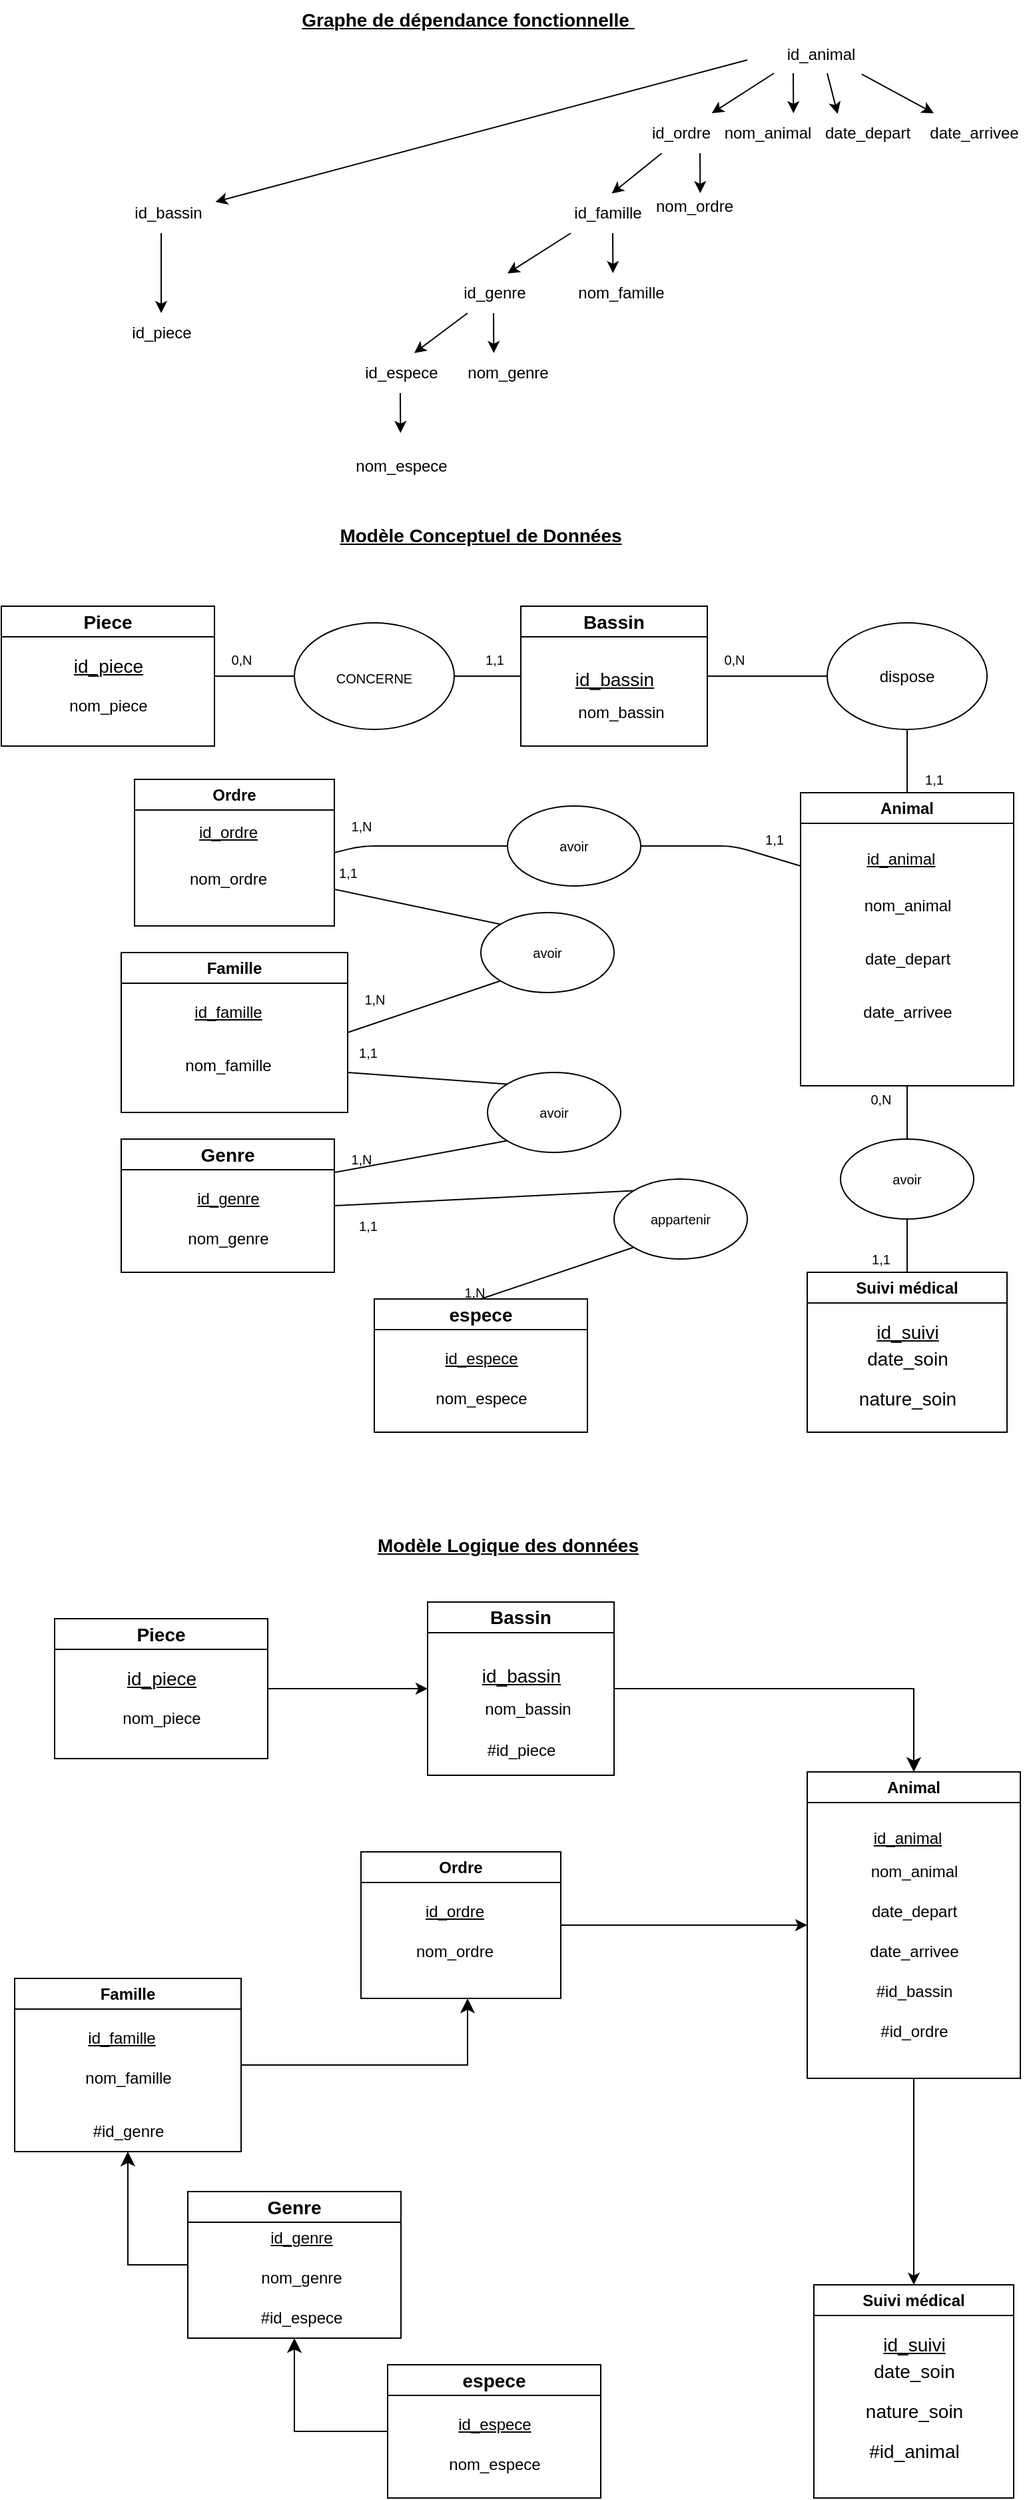 <mxfile>
    <diagram id="T7amHXIqnbaIaMJ4BcsS" name="Page-1">
        <mxGraphModel dx="988" dy="470" grid="1" gridSize="10" guides="1" tooltips="1" connect="1" arrows="1" fold="1" page="1" pageScale="1" pageWidth="850" pageHeight="1100" math="0" shadow="0">
            <root>
                <mxCell id="0"/>
                <mxCell id="1" parent="0"/>
                <mxCell id="3" value="&lt;font style=&quot;font-size: 14px;&quot;&gt;&lt;b&gt;&lt;u&gt;Modèle Conceptuel de Données&lt;br&gt;&lt;/u&gt;&lt;/b&gt;&lt;br&gt;&lt;/font&gt;" style="text;html=1;strokeColor=none;fillColor=none;align=center;verticalAlign=middle;whiteSpace=wrap;rounded=0;" parent="1" vertex="1">
                    <mxGeometry x="255" y="410" width="230" height="30" as="geometry"/>
                </mxCell>
                <mxCell id="4" value="Bassin" style="swimlane;whiteSpace=wrap;html=1;fontSize=14;" parent="1" vertex="1">
                    <mxGeometry x="400" y="470" width="140" height="105" as="geometry"/>
                </mxCell>
                <mxCell id="5" value="&lt;u&gt;id_bassin&lt;/u&gt;" style="text;html=1;align=center;verticalAlign=middle;resizable=0;points=[];autosize=1;strokeColor=none;fillColor=none;fontSize=14;" parent="4" vertex="1">
                    <mxGeometry x="30" y="40" width="80" height="30" as="geometry"/>
                </mxCell>
                <mxCell id="31" value="nom_bassin" style="text;html=1;align=center;verticalAlign=middle;resizable=0;points=[];autosize=1;strokeColor=none;fillColor=none;fontSize=12;" parent="4" vertex="1">
                    <mxGeometry x="30" y="65" width="90" height="30" as="geometry"/>
                </mxCell>
                <mxCell id="14" value="Piece" style="swimlane;whiteSpace=wrap;html=1;fontSize=14;" parent="1" vertex="1">
                    <mxGeometry x="10" y="470" width="160" height="105" as="geometry"/>
                </mxCell>
                <mxCell id="19" value="&lt;u&gt;id_piece&lt;/u&gt;" style="text;html=1;align=center;verticalAlign=middle;resizable=0;points=[];autosize=1;strokeColor=none;fillColor=none;fontSize=14;" parent="14" vertex="1">
                    <mxGeometry x="40" y="30" width="80" height="30" as="geometry"/>
                </mxCell>
                <mxCell id="32" value="nom_piece" style="text;html=1;align=center;verticalAlign=middle;resizable=0;points=[];autosize=1;strokeColor=none;fillColor=none;fontSize=12;" parent="14" vertex="1">
                    <mxGeometry x="40" y="60" width="80" height="30" as="geometry"/>
                </mxCell>
                <mxCell id="15" value="Genre" style="swimlane;whiteSpace=wrap;html=1;fontSize=14;" parent="1" vertex="1">
                    <mxGeometry x="100" y="870" width="160" height="100" as="geometry"/>
                </mxCell>
                <mxCell id="67" value="&lt;u&gt;id_genre&lt;/u&gt;" style="text;html=1;align=center;verticalAlign=middle;resizable=0;points=[];autosize=1;strokeColor=none;fillColor=none;fontSize=12;" parent="15" vertex="1">
                    <mxGeometry x="45" y="30" width="70" height="30" as="geometry"/>
                </mxCell>
                <mxCell id="68" value="nom_genre" style="text;html=1;align=center;verticalAlign=middle;resizable=0;points=[];autosize=1;strokeColor=none;fillColor=none;fontSize=12;" parent="15" vertex="1">
                    <mxGeometry x="40" y="60" width="80" height="30" as="geometry"/>
                </mxCell>
                <mxCell id="21" value="&lt;font style=&quot;font-size: 10px;&quot;&gt;CONCERNE&lt;/font&gt;" style="ellipse;whiteSpace=wrap;html=1;fontSize=14;" parent="1" vertex="1">
                    <mxGeometry x="230" y="482.5" width="120" height="80" as="geometry"/>
                </mxCell>
                <mxCell id="22" value="" style="endArrow=none;html=1;fontSize=14;entryX=0;entryY=0.5;entryDx=0;entryDy=0;exitX=1;exitY=0.5;exitDx=0;exitDy=0;" parent="1" source="14" target="21" edge="1">
                    <mxGeometry width="50" height="50" relative="1" as="geometry">
                        <mxPoint x="450" y="730" as="sourcePoint"/>
                        <mxPoint x="500" y="680" as="targetPoint"/>
                    </mxGeometry>
                </mxCell>
                <mxCell id="23" value="" style="endArrow=none;html=1;fontSize=14;entryX=1;entryY=0.5;entryDx=0;entryDy=0;exitX=0;exitY=0.5;exitDx=0;exitDy=0;" parent="1" source="4" target="21" edge="1">
                    <mxGeometry width="50" height="50" relative="1" as="geometry">
                        <mxPoint x="450" y="730" as="sourcePoint"/>
                        <mxPoint x="500" y="680" as="targetPoint"/>
                    </mxGeometry>
                </mxCell>
                <mxCell id="33" value="Suivi médical" style="swimlane;whiteSpace=wrap;html=1;fontSize=12;" parent="1" vertex="1">
                    <mxGeometry x="615" y="970" width="150" height="120" as="geometry"/>
                </mxCell>
                <mxCell id="16" value="&lt;u&gt;id_suivi&lt;/u&gt;" style="text;html=1;align=center;verticalAlign=middle;resizable=0;points=[];autosize=1;strokeColor=none;fillColor=none;fontSize=14;" parent="33" vertex="1">
                    <mxGeometry x="40" y="30" width="70" height="30" as="geometry"/>
                </mxCell>
                <mxCell id="17" value="date_soin" style="text;html=1;align=center;verticalAlign=middle;resizable=0;points=[];autosize=1;strokeColor=none;fillColor=none;fontSize=14;" parent="33" vertex="1">
                    <mxGeometry x="35" y="50" width="80" height="30" as="geometry"/>
                </mxCell>
                <mxCell id="18" value="nature_soin" style="text;html=1;align=center;verticalAlign=middle;resizable=0;points=[];autosize=1;strokeColor=none;fillColor=none;fontSize=14;" parent="33" vertex="1">
                    <mxGeometry x="25" y="80" width="100" height="30" as="geometry"/>
                </mxCell>
                <mxCell id="34" value="Famille" style="swimlane;whiteSpace=wrap;html=1;fontSize=12;" parent="1" vertex="1">
                    <mxGeometry x="100" y="730" width="170" height="120" as="geometry"/>
                </mxCell>
                <mxCell id="65" value="&lt;u&gt;id_famille&lt;/u&gt;" style="text;html=1;align=center;verticalAlign=middle;resizable=0;points=[];autosize=1;strokeColor=none;fillColor=none;fontSize=12;" parent="34" vertex="1">
                    <mxGeometry x="45" y="30" width="70" height="30" as="geometry"/>
                </mxCell>
                <mxCell id="66" value="nom_famille" style="text;html=1;align=center;verticalAlign=middle;resizable=0;points=[];autosize=1;strokeColor=none;fillColor=none;fontSize=12;" parent="34" vertex="1">
                    <mxGeometry x="35" y="70" width="90" height="30" as="geometry"/>
                </mxCell>
                <mxCell id="35" value="Ordre" style="swimlane;whiteSpace=wrap;html=1;fontSize=12;" parent="1" vertex="1">
                    <mxGeometry x="110" y="600" width="150" height="110" as="geometry"/>
                </mxCell>
                <mxCell id="64" value="nom_ordre" style="text;html=1;align=center;verticalAlign=middle;resizable=0;points=[];autosize=1;strokeColor=none;fillColor=none;fontSize=12;" parent="35" vertex="1">
                    <mxGeometry x="30" y="60" width="80" height="30" as="geometry"/>
                </mxCell>
                <mxCell id="37" value="Animal" style="swimlane;whiteSpace=wrap;html=1;fontSize=12;" parent="1" vertex="1">
                    <mxGeometry x="610" y="610" width="160" height="220" as="geometry"/>
                </mxCell>
                <mxCell id="39" value="date_depart" style="text;html=1;align=center;verticalAlign=middle;resizable=0;points=[];autosize=1;strokeColor=none;fillColor=none;fontSize=12;" parent="37" vertex="1">
                    <mxGeometry x="35" y="110" width="90" height="30" as="geometry"/>
                </mxCell>
                <mxCell id="38" value="&lt;u&gt;id_animal&lt;/u&gt;" style="text;html=1;align=center;verticalAlign=middle;resizable=0;points=[];autosize=1;strokeColor=none;fillColor=none;fontSize=12;" parent="37" vertex="1">
                    <mxGeometry x="40" y="35" width="70" height="30" as="geometry"/>
                </mxCell>
                <mxCell id="62" value="&lt;font style=&quot;font-size: 12px;&quot;&gt;nom_animal&lt;/font&gt;" style="text;html=1;align=center;verticalAlign=middle;resizable=0;points=[];autosize=1;strokeColor=none;fillColor=none;fontSize=10;" parent="37" vertex="1">
                    <mxGeometry x="35" y="70" width="90" height="30" as="geometry"/>
                </mxCell>
                <mxCell id="102" value="date_arrivee" style="text;html=1;align=center;verticalAlign=middle;resizable=0;points=[];autosize=1;strokeColor=none;fillColor=none;fontSize=12;" parent="37" vertex="1">
                    <mxGeometry x="35" y="150" width="90" height="30" as="geometry"/>
                </mxCell>
                <mxCell id="40" value="dispose" style="ellipse;whiteSpace=wrap;html=1;fontSize=12;" parent="1" vertex="1">
                    <mxGeometry x="630" y="482.5" width="120" height="80" as="geometry"/>
                </mxCell>
                <mxCell id="41" value="" style="endArrow=none;html=1;fontSize=12;entryX=1;entryY=0.5;entryDx=0;entryDy=0;exitX=0;exitY=0.5;exitDx=0;exitDy=0;" parent="1" source="40" target="4" edge="1">
                    <mxGeometry width="50" height="50" relative="1" as="geometry">
                        <mxPoint x="460" y="630" as="sourcePoint"/>
                        <mxPoint x="510" y="580" as="targetPoint"/>
                    </mxGeometry>
                </mxCell>
                <mxCell id="42" value="" style="endArrow=none;html=1;fontSize=12;entryX=0.5;entryY=1;entryDx=0;entryDy=0;" parent="1" source="37" target="40" edge="1">
                    <mxGeometry width="50" height="50" relative="1" as="geometry">
                        <mxPoint x="460" y="630" as="sourcePoint"/>
                        <mxPoint x="510" y="580" as="targetPoint"/>
                    </mxGeometry>
                </mxCell>
                <mxCell id="43" value="avoir" style="ellipse;whiteSpace=wrap;html=1;fontSize=10;" parent="1" vertex="1">
                    <mxGeometry x="390" y="620" width="100" height="60" as="geometry"/>
                </mxCell>
                <mxCell id="44" value="avoir" style="ellipse;whiteSpace=wrap;html=1;fontSize=10;" parent="1" vertex="1">
                    <mxGeometry x="370" y="700" width="100" height="60" as="geometry"/>
                </mxCell>
                <mxCell id="45" value="avoir" style="ellipse;whiteSpace=wrap;html=1;fontSize=10;" parent="1" vertex="1">
                    <mxGeometry x="375" y="820" width="100" height="60" as="geometry"/>
                </mxCell>
                <mxCell id="46" value="avoir" style="ellipse;whiteSpace=wrap;html=1;fontSize=10;" parent="1" vertex="1">
                    <mxGeometry x="640" y="870" width="100" height="60" as="geometry"/>
                </mxCell>
                <mxCell id="47" value="" style="endArrow=none;html=1;fontSize=10;entryX=0.5;entryY=1;entryDx=0;entryDy=0;exitX=0.5;exitY=0;exitDx=0;exitDy=0;" parent="1" source="33" target="46" edge="1">
                    <mxGeometry width="50" height="50" relative="1" as="geometry">
                        <mxPoint x="460" y="940" as="sourcePoint"/>
                        <mxPoint x="510" y="890" as="targetPoint"/>
                    </mxGeometry>
                </mxCell>
                <mxCell id="48" value="" style="endArrow=none;html=1;fontSize=10;entryX=0.5;entryY=1;entryDx=0;entryDy=0;" parent="1" source="46" target="37" edge="1">
                    <mxGeometry width="50" height="50" relative="1" as="geometry">
                        <mxPoint x="460" y="940" as="sourcePoint"/>
                        <mxPoint x="510" y="890" as="targetPoint"/>
                    </mxGeometry>
                </mxCell>
                <mxCell id="49" value="" style="endArrow=none;html=1;fontSize=10;entryX=0;entryY=0.25;entryDx=0;entryDy=0;exitX=1;exitY=0.5;exitDx=0;exitDy=0;" parent="1" source="43" target="37" edge="1">
                    <mxGeometry width="50" height="50" relative="1" as="geometry">
                        <mxPoint x="460" y="780" as="sourcePoint"/>
                        <mxPoint x="510" y="730" as="targetPoint"/>
                        <Array as="points">
                            <mxPoint x="560" y="650"/>
                        </Array>
                    </mxGeometry>
                </mxCell>
                <mxCell id="50" value="" style="endArrow=none;html=1;fontSize=10;entryX=0;entryY=0.5;entryDx=0;entryDy=0;exitX=1;exitY=0.5;exitDx=0;exitDy=0;" parent="1" source="35" target="43" edge="1">
                    <mxGeometry width="50" height="50" relative="1" as="geometry">
                        <mxPoint x="460" y="780" as="sourcePoint"/>
                        <mxPoint x="510" y="730" as="targetPoint"/>
                        <Array as="points">
                            <mxPoint x="280" y="650"/>
                        </Array>
                    </mxGeometry>
                </mxCell>
                <mxCell id="51" value="" style="endArrow=none;html=1;fontSize=10;entryX=0;entryY=1;entryDx=0;entryDy=0;exitX=1;exitY=0.5;exitDx=0;exitDy=0;" parent="1" source="34" target="44" edge="1">
                    <mxGeometry width="50" height="50" relative="1" as="geometry">
                        <mxPoint x="460" y="780" as="sourcePoint"/>
                        <mxPoint x="510" y="730" as="targetPoint"/>
                    </mxGeometry>
                </mxCell>
                <mxCell id="54" value="" style="endArrow=none;html=1;fontSize=10;exitX=1;exitY=0.25;exitDx=0;exitDy=0;entryX=0;entryY=1;entryDx=0;entryDy=0;" parent="1" source="15" target="45" edge="1">
                    <mxGeometry width="50" height="50" relative="1" as="geometry">
                        <mxPoint x="460" y="780" as="sourcePoint"/>
                        <mxPoint x="510" y="730" as="targetPoint"/>
                    </mxGeometry>
                </mxCell>
                <mxCell id="55" value="0,N" style="text;html=1;align=center;verticalAlign=middle;resizable=0;points=[];autosize=1;strokeColor=none;fillColor=none;fontSize=10;" parent="1" vertex="1">
                    <mxGeometry x="170" y="495" width="40" height="30" as="geometry"/>
                </mxCell>
                <mxCell id="56" value="1,1" style="text;html=1;align=center;verticalAlign=middle;resizable=0;points=[];autosize=1;strokeColor=none;fillColor=none;fontSize=10;" parent="1" vertex="1">
                    <mxGeometry x="360" y="495" width="40" height="30" as="geometry"/>
                </mxCell>
                <mxCell id="58" value="0,N" style="text;html=1;align=center;verticalAlign=middle;resizable=0;points=[];autosize=1;strokeColor=none;fillColor=none;fontSize=10;" parent="1" vertex="1">
                    <mxGeometry x="540" y="495" width="40" height="30" as="geometry"/>
                </mxCell>
                <mxCell id="59" value="1,1" style="text;html=1;align=center;verticalAlign=middle;resizable=0;points=[];autosize=1;strokeColor=none;fillColor=none;fontSize=10;" parent="1" vertex="1">
                    <mxGeometry x="690" y="585" width="40" height="30" as="geometry"/>
                </mxCell>
                <mxCell id="60" value="1,1" style="text;html=1;align=center;verticalAlign=middle;resizable=0;points=[];autosize=1;strokeColor=none;fillColor=none;fontSize=10;" parent="1" vertex="1">
                    <mxGeometry x="570" y="630" width="40" height="30" as="geometry"/>
                </mxCell>
                <mxCell id="61" value="1,N" style="text;html=1;align=center;verticalAlign=middle;resizable=0;points=[];autosize=1;strokeColor=none;fillColor=none;fontSize=10;" parent="1" vertex="1">
                    <mxGeometry x="260" y="620" width="40" height="30" as="geometry"/>
                </mxCell>
                <mxCell id="63" value="&lt;u&gt;id_ordre&lt;/u&gt;" style="text;html=1;align=center;verticalAlign=middle;resizable=0;points=[];autosize=1;strokeColor=none;fillColor=none;fontSize=12;" parent="1" vertex="1">
                    <mxGeometry x="145" y="625" width="70" height="30" as="geometry"/>
                </mxCell>
                <mxCell id="69" value="1,N" style="text;html=1;align=center;verticalAlign=middle;resizable=0;points=[];autosize=1;strokeColor=none;fillColor=none;fontSize=10;" parent="1" vertex="1">
                    <mxGeometry x="270" y="750" width="40" height="30" as="geometry"/>
                </mxCell>
                <mxCell id="70" value="1,N" style="text;html=1;align=center;verticalAlign=middle;resizable=0;points=[];autosize=1;strokeColor=none;fillColor=none;fontSize=10;" parent="1" vertex="1">
                    <mxGeometry x="260" y="870" width="40" height="30" as="geometry"/>
                </mxCell>
                <mxCell id="72" value="1,1" style="text;html=1;align=center;verticalAlign=middle;resizable=0;points=[];autosize=1;strokeColor=none;fillColor=none;fontSize=10;" parent="1" vertex="1">
                    <mxGeometry x="265" y="790" width="40" height="30" as="geometry"/>
                </mxCell>
                <mxCell id="73" value="&lt;font style=&quot;font-size: 10px;&quot;&gt;0,N&lt;/font&gt;" style="text;html=1;align=center;verticalAlign=middle;resizable=0;points=[];autosize=1;strokeColor=none;fillColor=none;fontSize=12;" parent="1" vertex="1">
                    <mxGeometry x="650" y="825" width="40" height="30" as="geometry"/>
                </mxCell>
                <mxCell id="74" value="1,1" style="text;html=1;align=center;verticalAlign=middle;resizable=0;points=[];autosize=1;strokeColor=none;fillColor=none;fontSize=10;" parent="1" vertex="1">
                    <mxGeometry x="650" y="945" width="40" height="30" as="geometry"/>
                </mxCell>
                <mxCell id="75" value="espece" style="swimlane;whiteSpace=wrap;html=1;fontSize=14;" parent="1" vertex="1">
                    <mxGeometry x="290" y="990" width="160" height="100" as="geometry"/>
                </mxCell>
                <mxCell id="76" value="&lt;u&gt;id_espece&lt;/u&gt;" style="text;html=1;align=center;verticalAlign=middle;resizable=0;points=[];autosize=1;strokeColor=none;fillColor=none;fontSize=12;" parent="75" vertex="1">
                    <mxGeometry x="40" y="30" width="80" height="30" as="geometry"/>
                </mxCell>
                <mxCell id="77" value="nom_espece" style="text;html=1;align=center;verticalAlign=middle;resizable=0;points=[];autosize=1;strokeColor=none;fillColor=none;fontSize=12;" parent="75" vertex="1">
                    <mxGeometry x="35" y="60" width="90" height="30" as="geometry"/>
                </mxCell>
                <mxCell id="78" value="appartenir" style="ellipse;whiteSpace=wrap;html=1;fontSize=10;" parent="1" vertex="1">
                    <mxGeometry x="470" y="900" width="100" height="60" as="geometry"/>
                </mxCell>
                <mxCell id="79" value="" style="endArrow=none;html=1;fontSize=10;entryX=1;entryY=0.5;entryDx=0;entryDy=0;exitX=0;exitY=0;exitDx=0;exitDy=0;" parent="1" source="78" target="15" edge="1">
                    <mxGeometry width="50" height="50" relative="1" as="geometry">
                        <mxPoint x="460" y="890" as="sourcePoint"/>
                        <mxPoint x="510" y="840" as="targetPoint"/>
                    </mxGeometry>
                </mxCell>
                <mxCell id="80" value="" style="endArrow=none;html=1;fontSize=10;entryX=0;entryY=1;entryDx=0;entryDy=0;exitX=0.5;exitY=0;exitDx=0;exitDy=0;" parent="1" source="75" target="78" edge="1">
                    <mxGeometry width="50" height="50" relative="1" as="geometry">
                        <mxPoint x="460" y="890" as="sourcePoint"/>
                        <mxPoint x="510" y="840" as="targetPoint"/>
                    </mxGeometry>
                </mxCell>
                <mxCell id="81" value="&lt;span style=&quot;font-size: 14px;&quot;&gt;&lt;b&gt;&lt;u&gt;Graphe de dépendance fonctionnelle&amp;nbsp;&lt;/u&gt;&lt;/b&gt;&lt;/span&gt;" style="text;html=1;align=center;verticalAlign=middle;resizable=0;points=[];autosize=1;strokeColor=none;fillColor=none;fontSize=10;" parent="1" vertex="1">
                    <mxGeometry x="225" y="15" width="270" height="30" as="geometry"/>
                </mxCell>
                <mxCell id="82" value="&lt;font style=&quot;font-size: 12px;&quot;&gt;id_animal&lt;/font&gt;" style="text;html=1;align=center;verticalAlign=middle;resizable=0;points=[];autosize=1;strokeColor=none;fillColor=none;fontSize=14;" parent="1" vertex="1">
                    <mxGeometry x="590" y="40" width="70" height="30" as="geometry"/>
                </mxCell>
                <mxCell id="84" value="id_ordre" style="text;html=1;align=center;verticalAlign=middle;resizable=0;points=[];autosize=1;strokeColor=none;fillColor=none;fontSize=12;" parent="1" vertex="1">
                    <mxGeometry x="485" y="100" width="70" height="30" as="geometry"/>
                </mxCell>
                <mxCell id="85" value="id_famille" style="text;html=1;align=center;verticalAlign=middle;resizable=0;points=[];autosize=1;strokeColor=none;fillColor=none;fontSize=12;" parent="1" vertex="1">
                    <mxGeometry x="430" y="160" width="70" height="30" as="geometry"/>
                </mxCell>
                <mxCell id="86" value="id_genre" style="text;html=1;align=center;verticalAlign=middle;resizable=0;points=[];autosize=1;strokeColor=none;fillColor=none;fontSize=12;" parent="1" vertex="1">
                    <mxGeometry x="345" y="220" width="70" height="30" as="geometry"/>
                </mxCell>
                <mxCell id="87" value="id_espece" style="text;html=1;align=center;verticalAlign=middle;resizable=0;points=[];autosize=1;strokeColor=none;fillColor=none;fontSize=12;" parent="1" vertex="1">
                    <mxGeometry x="270" y="280" width="80" height="30" as="geometry"/>
                </mxCell>
                <mxCell id="88" value="" style="endArrow=classic;html=1;fontSize=12;" parent="1" target="84" edge="1">
                    <mxGeometry width="50" height="50" relative="1" as="geometry">
                        <mxPoint x="590" y="70" as="sourcePoint"/>
                        <mxPoint x="530" y="110" as="targetPoint"/>
                    </mxGeometry>
                </mxCell>
                <mxCell id="89" value="" style="endArrow=classic;html=1;fontSize=12;exitX=0.408;exitY=0.981;exitDx=0;exitDy=0;exitPerimeter=0;entryX=0.547;entryY=0.009;entryDx=0;entryDy=0;entryPerimeter=0;" parent="1" target="85" edge="1">
                    <mxGeometry width="50" height="50" relative="1" as="geometry">
                        <mxPoint x="505.82" y="130.0" as="sourcePoint"/>
                        <mxPoint x="450.003" y="155.57" as="targetPoint"/>
                    </mxGeometry>
                </mxCell>
                <mxCell id="90" value="" style="endArrow=classic;html=1;fontSize=12;exitX=0.408;exitY=0.981;exitDx=0;exitDy=0;exitPerimeter=0;entryX=0.547;entryY=0.009;entryDx=0;entryDy=0;entryPerimeter=0;" parent="1" edge="1">
                    <mxGeometry width="50" height="50" relative="1" as="geometry">
                        <mxPoint x="437.53" y="190" as="sourcePoint"/>
                        <mxPoint x="390.0" y="220.27" as="targetPoint"/>
                    </mxGeometry>
                </mxCell>
                <mxCell id="91" value="" style="endArrow=classic;html=1;fontSize=12;" parent="1" edge="1">
                    <mxGeometry width="50" height="50" relative="1" as="geometry">
                        <mxPoint x="360" y="250" as="sourcePoint"/>
                        <mxPoint x="320" y="280" as="targetPoint"/>
                    </mxGeometry>
                </mxCell>
                <mxCell id="92" value="" style="endArrow=classic;html=1;fontSize=12;" parent="1" edge="1">
                    <mxGeometry width="50" height="50" relative="1" as="geometry">
                        <mxPoint x="309.5" y="310" as="sourcePoint"/>
                        <mxPoint x="309.68" y="340" as="targetPoint"/>
                    </mxGeometry>
                </mxCell>
                <mxCell id="93" value="nom_espece" style="text;html=1;align=center;verticalAlign=middle;resizable=0;points=[];autosize=1;strokeColor=none;fillColor=none;fontSize=12;" parent="1" vertex="1">
                    <mxGeometry x="265" y="350" width="90" height="30" as="geometry"/>
                </mxCell>
                <mxCell id="94" value="" style="endArrow=classic;html=1;fontSize=12;" parent="1" edge="1">
                    <mxGeometry width="50" height="50" relative="1" as="geometry">
                        <mxPoint x="379.5" y="250" as="sourcePoint"/>
                        <mxPoint x="379.68" y="280" as="targetPoint"/>
                    </mxGeometry>
                </mxCell>
                <mxCell id="95" value="nom_genre" style="text;html=1;align=center;verticalAlign=middle;resizable=0;points=[];autosize=1;strokeColor=none;fillColor=none;fontSize=12;" parent="1" vertex="1">
                    <mxGeometry x="350" y="280" width="80" height="30" as="geometry"/>
                </mxCell>
                <mxCell id="96" value="" style="endArrow=classic;html=1;fontSize=12;" parent="1" edge="1">
                    <mxGeometry width="50" height="50" relative="1" as="geometry">
                        <mxPoint x="469.0" y="190" as="sourcePoint"/>
                        <mxPoint x="469.18" y="220" as="targetPoint"/>
                    </mxGeometry>
                </mxCell>
                <mxCell id="97" value="nom_famille" style="text;html=1;align=center;verticalAlign=middle;resizable=0;points=[];autosize=1;strokeColor=none;fillColor=none;fontSize=12;" parent="1" vertex="1">
                    <mxGeometry x="430" y="220" width="90" height="30" as="geometry"/>
                </mxCell>
                <mxCell id="98" value="" style="endArrow=classic;html=1;fontSize=12;" parent="1" edge="1">
                    <mxGeometry width="50" height="50" relative="1" as="geometry">
                        <mxPoint x="534.5" y="130" as="sourcePoint"/>
                        <mxPoint x="534.68" y="160" as="targetPoint"/>
                    </mxGeometry>
                </mxCell>
                <mxCell id="99" value="nom_ordre" style="text;html=1;align=center;verticalAlign=middle;resizable=0;points=[];autosize=1;strokeColor=none;fillColor=none;fontSize=12;" parent="1" vertex="1">
                    <mxGeometry x="490" y="155" width="80" height="30" as="geometry"/>
                </mxCell>
                <mxCell id="100" value="" style="endArrow=classic;html=1;fontSize=12;" parent="1" edge="1">
                    <mxGeometry width="50" height="50" relative="1" as="geometry">
                        <mxPoint x="604.5" y="70" as="sourcePoint"/>
                        <mxPoint x="604.68" y="100" as="targetPoint"/>
                    </mxGeometry>
                </mxCell>
                <mxCell id="101" value="nom_animal" style="text;html=1;align=center;verticalAlign=middle;resizable=0;points=[];autosize=1;strokeColor=none;fillColor=none;fontSize=12;" parent="1" vertex="1">
                    <mxGeometry x="540" y="100" width="90" height="30" as="geometry"/>
                </mxCell>
                <mxCell id="103" value="" style="endArrow=classic;html=1;fontSize=12;exitX=0.942;exitY=1.023;exitDx=0;exitDy=0;exitPerimeter=0;" parent="1" source="82" edge="1">
                    <mxGeometry width="50" height="50" relative="1" as="geometry">
                        <mxPoint x="650" y="70" as="sourcePoint"/>
                        <mxPoint x="710" y="100" as="targetPoint"/>
                    </mxGeometry>
                </mxCell>
                <mxCell id="104" value="" style="endArrow=classic;html=1;fontSize=12;entryX=0.254;entryY=0.018;entryDx=0;entryDy=0;entryPerimeter=0;" parent="1" target="105" edge="1">
                    <mxGeometry width="50" height="50" relative="1" as="geometry">
                        <mxPoint x="630" y="70" as="sourcePoint"/>
                        <mxPoint x="660" y="100" as="targetPoint"/>
                    </mxGeometry>
                </mxCell>
                <mxCell id="105" value="date_depart" style="text;html=1;align=center;verticalAlign=middle;resizable=0;points=[];autosize=1;strokeColor=none;fillColor=none;fontSize=12;" parent="1" vertex="1">
                    <mxGeometry x="615" y="100" width="90" height="30" as="geometry"/>
                </mxCell>
                <mxCell id="106" value="date_arrivee" style="text;html=1;align=center;verticalAlign=middle;resizable=0;points=[];autosize=1;strokeColor=none;fillColor=none;fontSize=12;" parent="1" vertex="1">
                    <mxGeometry x="695" y="100" width="90" height="30" as="geometry"/>
                </mxCell>
                <mxCell id="107" value="" style="endArrow=classic;html=1;fontSize=12;entryX=1.011;entryY=0.217;entryDx=0;entryDy=0;entryPerimeter=0;" parent="1" target="108" edge="1">
                    <mxGeometry width="50" height="50" relative="1" as="geometry">
                        <mxPoint x="570" y="60" as="sourcePoint"/>
                        <mxPoint x="150" y="120" as="targetPoint"/>
                    </mxGeometry>
                </mxCell>
                <mxCell id="108" value="id_bassin" style="text;html=1;align=center;verticalAlign=middle;resizable=0;points=[];autosize=1;strokeColor=none;fillColor=none;fontSize=12;" parent="1" vertex="1">
                    <mxGeometry x="100" y="160" width="70" height="30" as="geometry"/>
                </mxCell>
                <mxCell id="109" value="" style="endArrow=classic;html=1;fontSize=12;" parent="1" edge="1">
                    <mxGeometry width="50" height="50" relative="1" as="geometry">
                        <mxPoint x="130" y="190" as="sourcePoint"/>
                        <mxPoint x="130" y="250" as="targetPoint"/>
                    </mxGeometry>
                </mxCell>
                <mxCell id="110" value="id_piece" style="text;html=1;align=center;verticalAlign=middle;resizable=0;points=[];autosize=1;strokeColor=none;fillColor=none;fontSize=12;" parent="1" vertex="1">
                    <mxGeometry x="95" y="250" width="70" height="30" as="geometry"/>
                </mxCell>
                <mxCell id="111" value="&lt;font style=&quot;font-size: 14px;&quot;&gt;&lt;b&gt;&lt;u&gt;Modèle Logique des données&lt;/u&gt;&lt;/b&gt;&lt;/font&gt;" style="text;html=1;align=center;verticalAlign=middle;resizable=0;points=[];autosize=1;strokeColor=none;fillColor=none;fontSize=12;" parent="1" vertex="1">
                    <mxGeometry x="280" y="1160" width="220" height="30" as="geometry"/>
                </mxCell>
                <mxCell id="112" value="Bassin" style="swimlane;whiteSpace=wrap;html=1;fontSize=14;" parent="1" vertex="1">
                    <mxGeometry x="330" y="1217.5" width="140" height="130" as="geometry"/>
                </mxCell>
                <mxCell id="113" value="&lt;u&gt;id_bassin&lt;/u&gt;" style="text;html=1;align=center;verticalAlign=middle;resizable=0;points=[];autosize=1;strokeColor=none;fillColor=none;fontSize=14;" parent="112" vertex="1">
                    <mxGeometry x="30" y="40" width="80" height="30" as="geometry"/>
                </mxCell>
                <mxCell id="114" value="nom_bassin" style="text;html=1;align=center;verticalAlign=middle;resizable=0;points=[];autosize=1;strokeColor=none;fillColor=none;fontSize=12;" parent="112" vertex="1">
                    <mxGeometry x="30" y="65" width="90" height="30" as="geometry"/>
                </mxCell>
                <mxCell id="172" value="&lt;font style=&quot;font-size: 12px;&quot;&gt;#id_piece&lt;/font&gt;" style="text;html=1;align=center;verticalAlign=middle;resizable=0;points=[];autosize=1;strokeColor=none;fillColor=none;fontSize=14;" parent="112" vertex="1">
                    <mxGeometry x="35" y="95" width="70" height="30" as="geometry"/>
                </mxCell>
                <mxCell id="115" value="Piece" style="swimlane;whiteSpace=wrap;html=1;fontSize=14;" parent="1" vertex="1">
                    <mxGeometry x="50" y="1230" width="160" height="105" as="geometry"/>
                </mxCell>
                <mxCell id="116" value="&lt;u&gt;id_piece&lt;/u&gt;" style="text;html=1;align=center;verticalAlign=middle;resizable=0;points=[];autosize=1;strokeColor=none;fillColor=none;fontSize=14;" parent="115" vertex="1">
                    <mxGeometry x="40" y="30" width="80" height="30" as="geometry"/>
                </mxCell>
                <mxCell id="117" value="nom_piece" style="text;html=1;align=center;verticalAlign=middle;resizable=0;points=[];autosize=1;strokeColor=none;fillColor=none;fontSize=12;" parent="115" vertex="1">
                    <mxGeometry x="40" y="60" width="80" height="30" as="geometry"/>
                </mxCell>
                <mxCell id="118" value="Genre" style="swimlane;whiteSpace=wrap;html=1;fontSize=14;" parent="1" vertex="1">
                    <mxGeometry x="150" y="1660" width="160" height="110" as="geometry"/>
                </mxCell>
                <mxCell id="119" value="&lt;u&gt;id_genre&lt;/u&gt;" style="text;html=1;align=center;verticalAlign=middle;resizable=0;points=[];autosize=1;strokeColor=none;fillColor=none;fontSize=12;" parent="118" vertex="1">
                    <mxGeometry x="50" y="20" width="70" height="30" as="geometry"/>
                </mxCell>
                <mxCell id="120" value="nom_genre" style="text;html=1;align=center;verticalAlign=middle;resizable=0;points=[];autosize=1;strokeColor=none;fillColor=none;fontSize=12;" parent="118" vertex="1">
                    <mxGeometry x="45" y="50" width="80" height="30" as="geometry"/>
                </mxCell>
                <mxCell id="196" value="#id_espece" style="text;html=1;align=center;verticalAlign=middle;resizable=0;points=[];autosize=1;strokeColor=none;fillColor=none;" vertex="1" parent="118">
                    <mxGeometry x="45" y="80" width="80" height="30" as="geometry"/>
                </mxCell>
                <mxCell id="124" value="Suivi médical" style="swimlane;whiteSpace=wrap;html=1;fontSize=12;" parent="1" vertex="1">
                    <mxGeometry x="620" y="1730" width="150" height="160" as="geometry"/>
                </mxCell>
                <mxCell id="125" value="&lt;u&gt;id_suivi&lt;/u&gt;" style="text;html=1;align=center;verticalAlign=middle;resizable=0;points=[];autosize=1;strokeColor=none;fillColor=none;fontSize=14;" parent="124" vertex="1">
                    <mxGeometry x="40" y="30" width="70" height="30" as="geometry"/>
                </mxCell>
                <mxCell id="126" value="date_soin" style="text;html=1;align=center;verticalAlign=middle;resizable=0;points=[];autosize=1;strokeColor=none;fillColor=none;fontSize=14;" parent="124" vertex="1">
                    <mxGeometry x="35" y="50" width="80" height="30" as="geometry"/>
                </mxCell>
                <mxCell id="127" value="nature_soin" style="text;html=1;align=center;verticalAlign=middle;resizable=0;points=[];autosize=1;strokeColor=none;fillColor=none;fontSize=14;" parent="124" vertex="1">
                    <mxGeometry x="25" y="80" width="100" height="30" as="geometry"/>
                </mxCell>
                <mxCell id="181" value="&lt;font style=&quot;font-size: 14px;&quot;&gt;#id_animal&lt;/font&gt;" style="text;html=1;align=center;verticalAlign=middle;resizable=0;points=[];autosize=1;strokeColor=none;fillColor=none;fontSize=12;" parent="124" vertex="1">
                    <mxGeometry x="30" y="110" width="90" height="30" as="geometry"/>
                </mxCell>
                <mxCell id="197" style="edgeStyle=none;html=1;exitX=0.5;exitY=1;exitDx=0;exitDy=0;" edge="1" parent="1" source="128">
                    <mxGeometry relative="1" as="geometry">
                        <mxPoint x="105" y="1630" as="targetPoint"/>
                    </mxGeometry>
                </mxCell>
                <mxCell id="128" value="Famille" style="swimlane;whiteSpace=wrap;html=1;fontSize=12;" parent="1" vertex="1">
                    <mxGeometry x="20" y="1500" width="170" height="130" as="geometry"/>
                </mxCell>
                <mxCell id="129" value="&lt;u&gt;id_famille&lt;/u&gt;" style="text;html=1;align=center;verticalAlign=middle;resizable=0;points=[];autosize=1;strokeColor=none;fillColor=none;fontSize=12;" parent="128" vertex="1">
                    <mxGeometry x="45" y="30" width="70" height="30" as="geometry"/>
                </mxCell>
                <mxCell id="130" value="nom_famille" style="text;html=1;align=center;verticalAlign=middle;resizable=0;points=[];autosize=1;strokeColor=none;fillColor=none;fontSize=12;" parent="128" vertex="1">
                    <mxGeometry x="40" y="60" width="90" height="30" as="geometry"/>
                </mxCell>
                <mxCell id="198" value="#id_genre" style="text;html=1;align=center;verticalAlign=middle;resizable=0;points=[];autosize=1;strokeColor=none;fillColor=none;" vertex="1" parent="128">
                    <mxGeometry x="45" y="100" width="80" height="30" as="geometry"/>
                </mxCell>
                <mxCell id="131" value="Ordre" style="swimlane;whiteSpace=wrap;html=1;fontSize=12;" parent="1" vertex="1">
                    <mxGeometry x="280" y="1405" width="150" height="110" as="geometry"/>
                </mxCell>
                <mxCell id="132" value="nom_ordre" style="text;html=1;align=center;verticalAlign=middle;resizable=0;points=[];autosize=1;strokeColor=none;fillColor=none;fontSize=12;" parent="131" vertex="1">
                    <mxGeometry x="30" y="60" width="80" height="30" as="geometry"/>
                </mxCell>
                <mxCell id="159" value="&lt;u&gt;id_ordre&lt;/u&gt;" style="text;html=1;align=center;verticalAlign=middle;resizable=0;points=[];autosize=1;strokeColor=none;fillColor=none;fontSize=12;" parent="131" vertex="1">
                    <mxGeometry x="35" y="30" width="70" height="30" as="geometry"/>
                </mxCell>
                <mxCell id="133" value="Animal" style="swimlane;whiteSpace=wrap;html=1;fontSize=12;" parent="1" vertex="1">
                    <mxGeometry x="615" y="1345" width="160" height="230" as="geometry"/>
                </mxCell>
                <mxCell id="134" value="date_depart" style="text;html=1;align=center;verticalAlign=middle;resizable=0;points=[];autosize=1;strokeColor=none;fillColor=none;fontSize=12;" parent="133" vertex="1">
                    <mxGeometry x="35" y="90" width="90" height="30" as="geometry"/>
                </mxCell>
                <mxCell id="135" value="&lt;u&gt;id_animal&lt;/u&gt;" style="text;html=1;align=center;verticalAlign=middle;resizable=0;points=[];autosize=1;strokeColor=none;fillColor=none;fontSize=12;" parent="133" vertex="1">
                    <mxGeometry x="40" y="35" width="70" height="30" as="geometry"/>
                </mxCell>
                <mxCell id="136" value="&lt;font style=&quot;font-size: 12px;&quot;&gt;nom_animal&lt;/font&gt;" style="text;html=1;align=center;verticalAlign=middle;resizable=0;points=[];autosize=1;strokeColor=none;fillColor=none;fontSize=10;" parent="133" vertex="1">
                    <mxGeometry x="35" y="60" width="90" height="30" as="geometry"/>
                </mxCell>
                <mxCell id="137" value="date_arrivee" style="text;html=1;align=center;verticalAlign=middle;resizable=0;points=[];autosize=1;strokeColor=none;fillColor=none;fontSize=12;" parent="133" vertex="1">
                    <mxGeometry x="35" y="120" width="90" height="30" as="geometry"/>
                </mxCell>
                <mxCell id="175" value="#id_bassin" style="text;html=1;align=center;verticalAlign=middle;resizable=0;points=[];autosize=1;strokeColor=none;fillColor=none;fontSize=12;" parent="133" vertex="1">
                    <mxGeometry x="40" y="150" width="80" height="30" as="geometry"/>
                </mxCell>
                <mxCell id="177" value="#id_ordre" style="text;html=1;align=center;verticalAlign=middle;resizable=0;points=[];autosize=1;strokeColor=none;fillColor=none;fontSize=12;" parent="133" vertex="1">
                    <mxGeometry x="45" y="180" width="70" height="30" as="geometry"/>
                </mxCell>
                <mxCell id="166" value="espece" style="swimlane;whiteSpace=wrap;html=1;fontSize=14;" parent="1" vertex="1">
                    <mxGeometry x="300" y="1790" width="160" height="100" as="geometry"/>
                </mxCell>
                <mxCell id="167" value="&lt;u&gt;id_espece&lt;/u&gt;" style="text;html=1;align=center;verticalAlign=middle;resizable=0;points=[];autosize=1;strokeColor=none;fillColor=none;fontSize=12;" parent="166" vertex="1">
                    <mxGeometry x="40" y="30" width="80" height="30" as="geometry"/>
                </mxCell>
                <mxCell id="168" value="nom_espece" style="text;html=1;align=center;verticalAlign=middle;resizable=0;points=[];autosize=1;strokeColor=none;fillColor=none;fontSize=12;" parent="166" vertex="1">
                    <mxGeometry x="35" y="60" width="90" height="30" as="geometry"/>
                </mxCell>
                <mxCell id="173" value="" style="endArrow=classic;html=1;fontSize=12;exitX=1;exitY=0.5;exitDx=0;exitDy=0;entryX=0;entryY=0.5;entryDx=0;entryDy=0;" parent="1" source="115" target="112" edge="1">
                    <mxGeometry width="50" height="50" relative="1" as="geometry">
                        <mxPoint x="390" y="1370" as="sourcePoint"/>
                        <mxPoint x="440" y="1320" as="targetPoint"/>
                    </mxGeometry>
                </mxCell>
                <mxCell id="174" value="" style="edgeStyle=segmentEdgeStyle;endArrow=classic;html=1;curved=0;rounded=0;endSize=8;startSize=8;fontSize=12;exitX=1;exitY=0.5;exitDx=0;exitDy=0;entryX=0.5;entryY=0;entryDx=0;entryDy=0;" parent="1" source="112" target="133" edge="1">
                    <mxGeometry width="50" height="50" relative="1" as="geometry">
                        <mxPoint x="390" y="1370" as="sourcePoint"/>
                        <mxPoint x="440" y="1320" as="targetPoint"/>
                    </mxGeometry>
                </mxCell>
                <mxCell id="182" value="" style="endArrow=classic;html=1;fontSize=14;entryX=0.5;entryY=0;entryDx=0;entryDy=0;exitX=0.5;exitY=1;exitDx=0;exitDy=0;" parent="1" source="133" target="124" edge="1">
                    <mxGeometry width="50" height="50" relative="1" as="geometry">
                        <mxPoint x="410" y="1720" as="sourcePoint"/>
                        <mxPoint x="460" y="1670" as="targetPoint"/>
                    </mxGeometry>
                </mxCell>
                <mxCell id="187" value="" style="endArrow=none;html=1;exitX=1;exitY=0.75;exitDx=0;exitDy=0;entryX=0;entryY=0;entryDx=0;entryDy=0;" edge="1" parent="1" source="35" target="44">
                    <mxGeometry width="50" height="50" relative="1" as="geometry">
                        <mxPoint x="400" y="750" as="sourcePoint"/>
                        <mxPoint x="450" y="700" as="targetPoint"/>
                    </mxGeometry>
                </mxCell>
                <mxCell id="188" value="1,1" style="text;html=1;align=center;verticalAlign=middle;resizable=0;points=[];autosize=1;strokeColor=none;fillColor=none;fontSize=10;" vertex="1" parent="1">
                    <mxGeometry x="250" y="655" width="40" height="30" as="geometry"/>
                </mxCell>
                <mxCell id="189" value="" style="endArrow=none;html=1;entryX=0;entryY=0;entryDx=0;entryDy=0;" edge="1" parent="1" target="45">
                    <mxGeometry width="50" height="50" relative="1" as="geometry">
                        <mxPoint x="270" y="820" as="sourcePoint"/>
                        <mxPoint x="450" y="890" as="targetPoint"/>
                    </mxGeometry>
                </mxCell>
                <mxCell id="190" value="1,1" style="text;html=1;align=center;verticalAlign=middle;resizable=0;points=[];autosize=1;strokeColor=none;fillColor=none;fontSize=10;" vertex="1" parent="1">
                    <mxGeometry x="265" y="920" width="40" height="30" as="geometry"/>
                </mxCell>
                <mxCell id="191" value="1,N" style="text;html=1;align=center;verticalAlign=middle;resizable=0;points=[];autosize=1;strokeColor=none;fillColor=none;fontSize=10;" vertex="1" parent="1">
                    <mxGeometry x="345" y="970" width="40" height="30" as="geometry"/>
                </mxCell>
                <mxCell id="192" value="" style="endArrow=classic;html=1;entryX=0;entryY=0.5;entryDx=0;entryDy=0;exitX=1;exitY=0.5;exitDx=0;exitDy=0;" edge="1" parent="1" source="131" target="133">
                    <mxGeometry width="50" height="50" relative="1" as="geometry">
                        <mxPoint x="400" y="1540" as="sourcePoint"/>
                        <mxPoint x="450" y="1490" as="targetPoint"/>
                    </mxGeometry>
                </mxCell>
                <mxCell id="193" value="" style="edgeStyle=segmentEdgeStyle;endArrow=classic;html=1;curved=0;rounded=0;endSize=8;startSize=8;exitX=1;exitY=0.5;exitDx=0;exitDy=0;" edge="1" parent="1" source="128">
                    <mxGeometry width="50" height="50" relative="1" as="geometry">
                        <mxPoint x="310" y="1565" as="sourcePoint"/>
                        <mxPoint x="360" y="1515" as="targetPoint"/>
                    </mxGeometry>
                </mxCell>
                <mxCell id="194" value="" style="edgeStyle=segmentEdgeStyle;endArrow=classic;html=1;curved=0;rounded=0;endSize=8;startSize=8;entryX=0.5;entryY=1;entryDx=0;entryDy=0;exitX=0;exitY=0.5;exitDx=0;exitDy=0;" edge="1" parent="1" source="118" target="128">
                    <mxGeometry width="50" height="50" relative="1" as="geometry">
                        <mxPoint x="420" y="1650" as="sourcePoint"/>
                        <mxPoint x="470" y="1600" as="targetPoint"/>
                    </mxGeometry>
                </mxCell>
                <mxCell id="195" value="" style="edgeStyle=segmentEdgeStyle;endArrow=classic;html=1;curved=0;rounded=0;endSize=8;startSize=8;entryX=0.5;entryY=1;entryDx=0;entryDy=0;exitX=0;exitY=0.5;exitDx=0;exitDy=0;" edge="1" parent="1" source="166" target="118">
                    <mxGeometry width="50" height="50" relative="1" as="geometry">
                        <mxPoint x="420" y="1870" as="sourcePoint"/>
                        <mxPoint x="470" y="1820" as="targetPoint"/>
                    </mxGeometry>
                </mxCell>
            </root>
        </mxGraphModel>
    </diagram>
</mxfile>